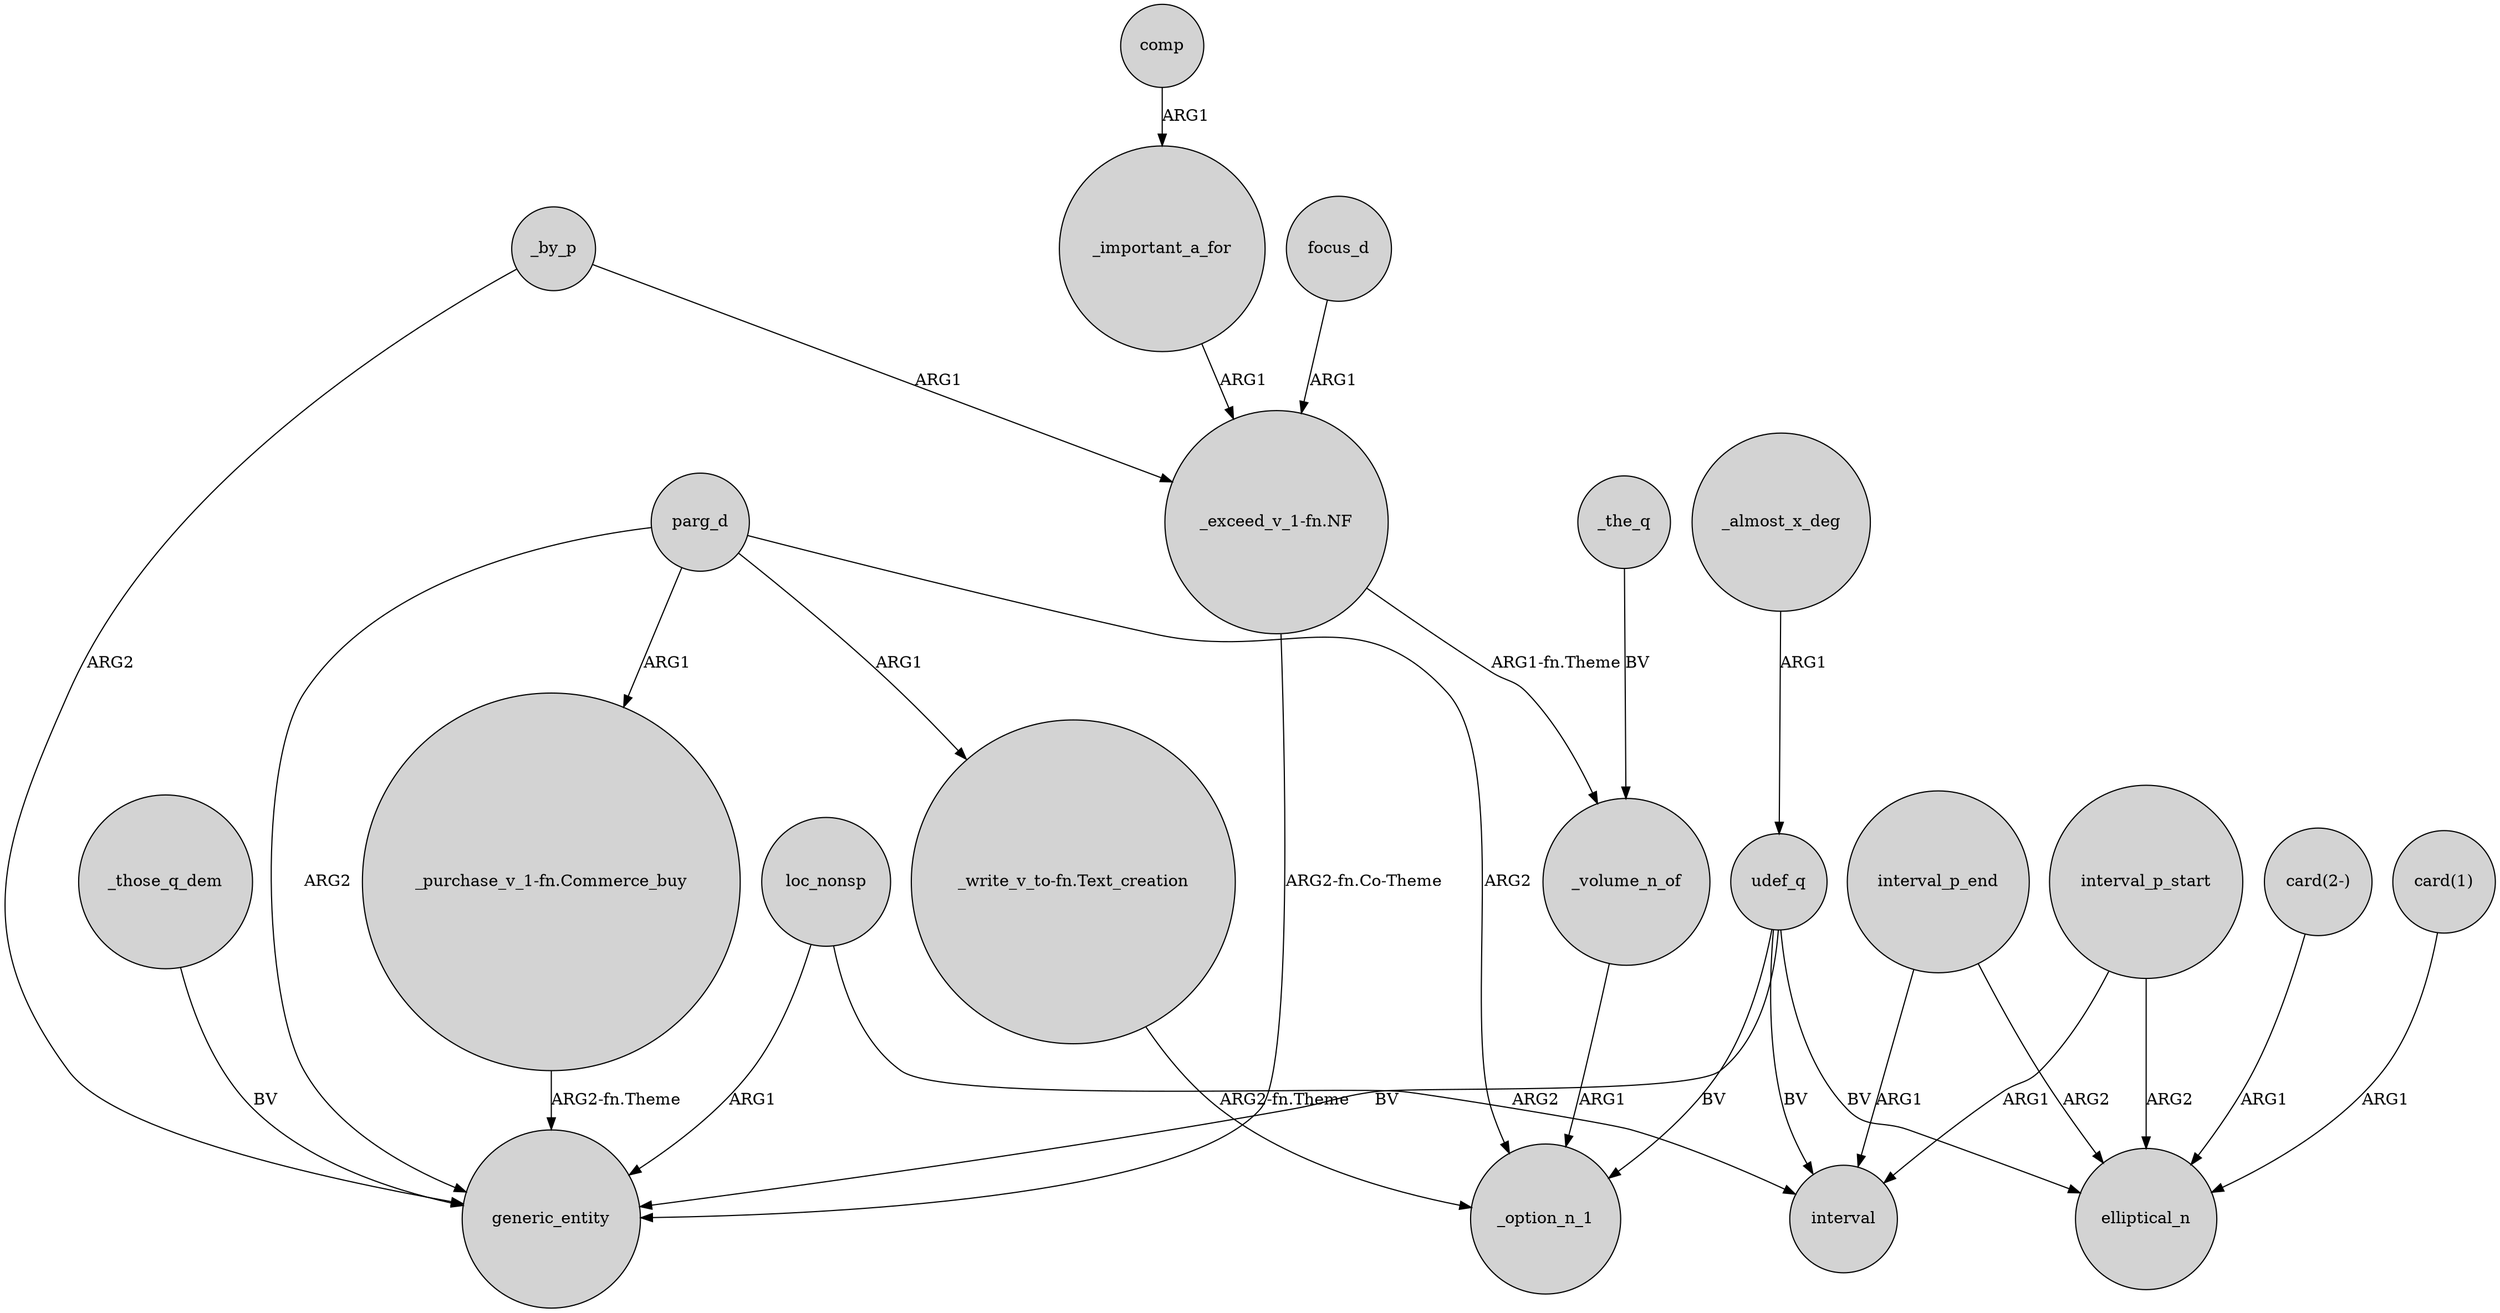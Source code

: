 digraph {
	node [shape=circle style=filled]
	loc_nonsp -> interval [label=ARG2]
	udef_q -> generic_entity [label=BV]
	udef_q -> elliptical_n [label=BV]
	udef_q -> _option_n_1 [label=BV]
	_by_p -> "_exceed_v_1-fn.NF" [label=ARG1]
	"card(2-)" -> elliptical_n [label=ARG1]
	_by_p -> generic_entity [label=ARG2]
	parg_d -> generic_entity [label=ARG2]
	loc_nonsp -> generic_entity [label=ARG1]
	"_write_v_to-fn.Text_creation" -> _option_n_1 [label="ARG2-fn.Theme"]
	parg_d -> _option_n_1 [label=ARG2]
	"_exceed_v_1-fn.NF" -> generic_entity [label="ARG2-fn.Co-Theme"]
	_almost_x_deg -> udef_q [label=ARG1]
	interval_p_end -> elliptical_n [label=ARG2]
	"_purchase_v_1-fn.Commerce_buy" -> generic_entity [label="ARG2-fn.Theme"]
	udef_q -> interval [label=BV]
	interval_p_start -> elliptical_n [label=ARG2]
	_the_q -> _volume_n_of [label=BV]
	_important_a_for -> "_exceed_v_1-fn.NF" [label=ARG1]
	parg_d -> "_write_v_to-fn.Text_creation" [label=ARG1]
	"_exceed_v_1-fn.NF" -> _volume_n_of [label="ARG1-fn.Theme"]
	interval_p_start -> interval [label=ARG1]
	parg_d -> "_purchase_v_1-fn.Commerce_buy" [label=ARG1]
	interval_p_end -> interval [label=ARG1]
	"card(1)" -> elliptical_n [label=ARG1]
	focus_d -> "_exceed_v_1-fn.NF" [label=ARG1]
	comp -> _important_a_for [label=ARG1]
	_those_q_dem -> generic_entity [label=BV]
	_volume_n_of -> _option_n_1 [label=ARG1]
}
